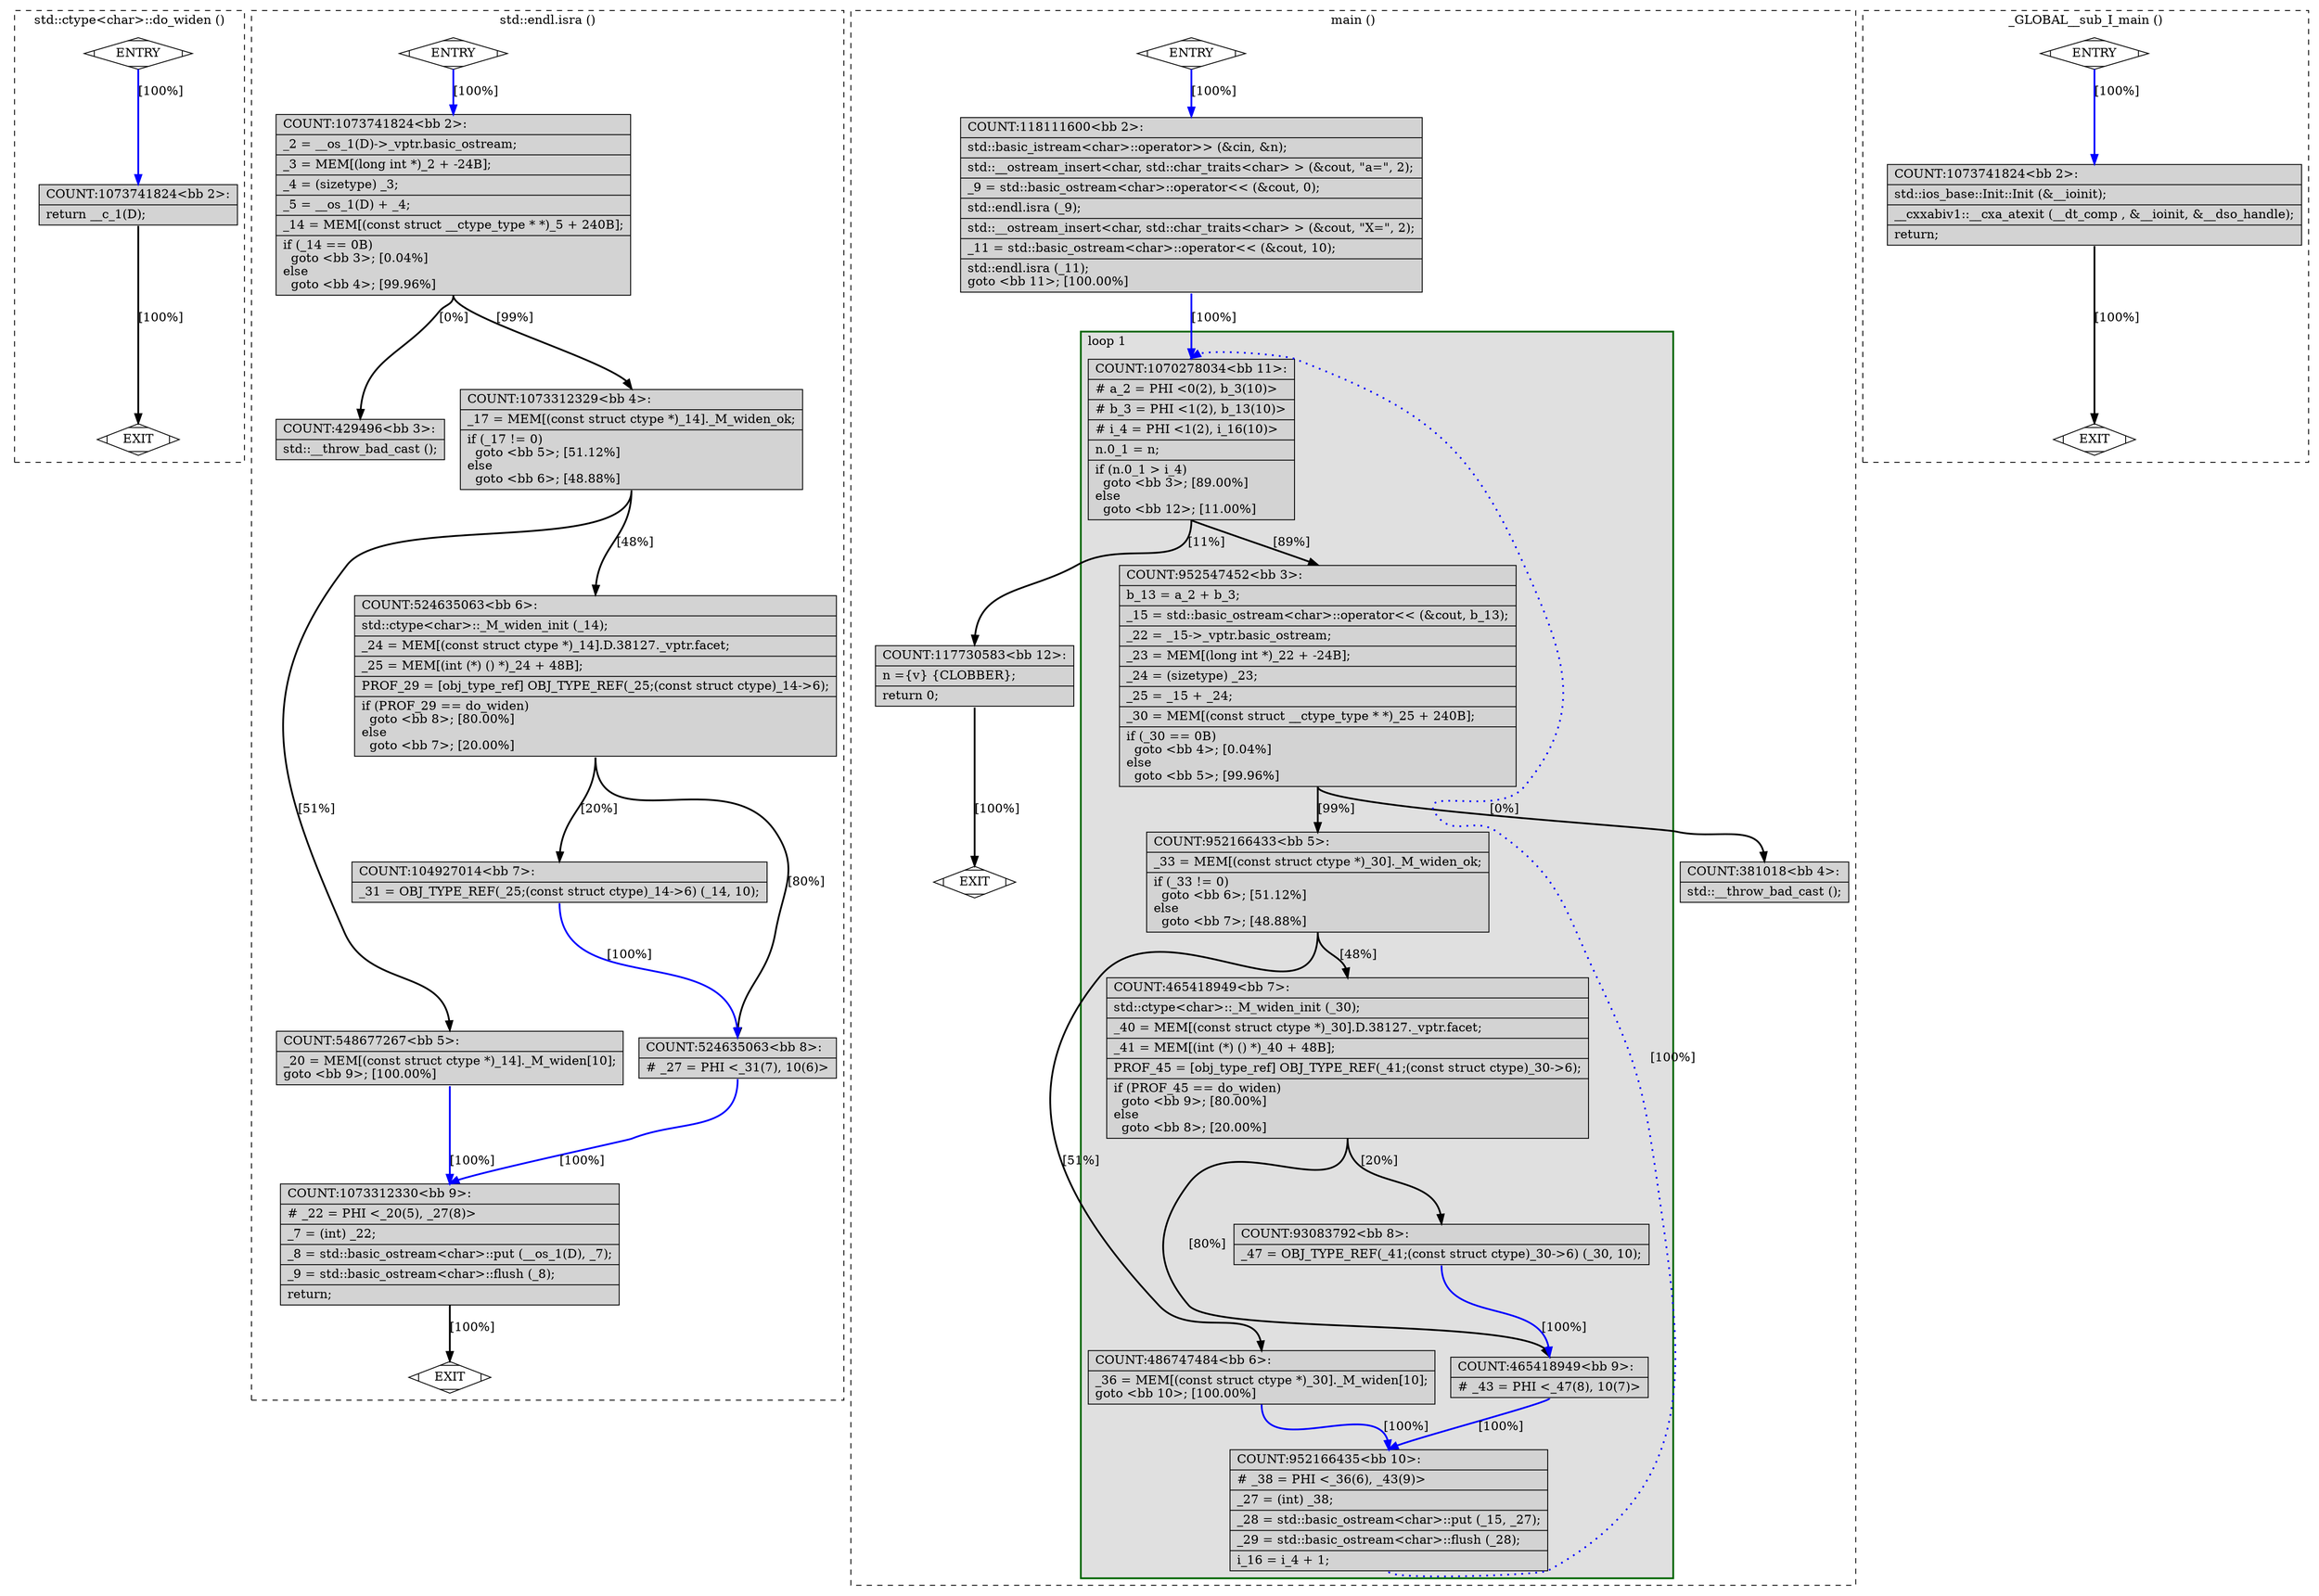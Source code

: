 digraph "a-fib.cpp.105t.alias" {
overlap=false;
subgraph "cluster_std::ctype<char>::do_widen" {
	style="dashed";
	color="black";
	label="std::ctype<char>::do_widen ()";
	fn_1565_basic_block_0 [shape=Mdiamond,style=filled,fillcolor=white,label="ENTRY"];

	fn_1565_basic_block_1 [shape=Mdiamond,style=filled,fillcolor=white,label="EXIT"];

	fn_1565_basic_block_2 [shape=record,style=filled,fillcolor=lightgrey,label="{COUNT:1073741824\<bb\ 2\>:\l\
|return\ __c_1(D);\l\
}"];

	fn_1565_basic_block_0:s -> fn_1565_basic_block_2:n [style="solid,bold",color=blue,weight=100,constraint=true,label="[100%]"];
	fn_1565_basic_block_2:s -> fn_1565_basic_block_1:n [style="solid,bold",color=black,weight=10,constraint=true,label="[100%]"];
	fn_1565_basic_block_0:s -> fn_1565_basic_block_1:n [style="invis",constraint=true];
}
subgraph "cluster_std::endl.isra" {
	style="dashed";
	color="black";
	label="std::endl.isra ()";
	fn_2306_basic_block_0 [shape=Mdiamond,style=filled,fillcolor=white,label="ENTRY"];

	fn_2306_basic_block_1 [shape=Mdiamond,style=filled,fillcolor=white,label="EXIT"];

	fn_2306_basic_block_2 [shape=record,style=filled,fillcolor=lightgrey,label="{COUNT:1073741824\<bb\ 2\>:\l\
|_2\ =\ __os_1(D)-\>_vptr.basic_ostream;\l\
|_3\ =\ MEM[(long\ int\ *)_2\ +\ -24B];\l\
|_4\ =\ (sizetype)\ _3;\l\
|_5\ =\ __os_1(D)\ +\ _4;\l\
|_14\ =\ MEM[(const\ struct\ __ctype_type\ *\ *)_5\ +\ 240B];\l\
|if\ (_14\ ==\ 0B)\l\
\ \ goto\ \<bb\ 3\>;\ [0.04%]\l\
else\l\
\ \ goto\ \<bb\ 4\>;\ [99.96%]\l\
}"];

	fn_2306_basic_block_3 [shape=record,style=filled,fillcolor=lightgrey,label="{COUNT:429496\<bb\ 3\>:\l\
|std::__throw_bad_cast\ ();\l\
}"];

	fn_2306_basic_block_4 [shape=record,style=filled,fillcolor=lightgrey,label="{COUNT:1073312329\<bb\ 4\>:\l\
|_17\ =\ MEM[(const\ struct\ ctype\ *)_14]._M_widen_ok;\l\
|if\ (_17\ !=\ 0)\l\
\ \ goto\ \<bb\ 5\>;\ [51.12%]\l\
else\l\
\ \ goto\ \<bb\ 6\>;\ [48.88%]\l\
}"];

	fn_2306_basic_block_5 [shape=record,style=filled,fillcolor=lightgrey,label="{COUNT:548677267\<bb\ 5\>:\l\
|_20\ =\ MEM[(const\ struct\ ctype\ *)_14]._M_widen[10];\l\
goto\ \<bb\ 9\>;\ [100.00%]\l\
}"];

	fn_2306_basic_block_6 [shape=record,style=filled,fillcolor=lightgrey,label="{COUNT:524635063\<bb\ 6\>:\l\
|std::ctype\<char\>::_M_widen_init\ (_14);\l\
|_24\ =\ MEM[(const\ struct\ ctype\ *)_14].D.38127._vptr.facet;\l\
|_25\ =\ MEM[(int\ (*)\ ()\ *)_24\ +\ 48B];\l\
|PROF_29\ =\ [obj_type_ref]\ OBJ_TYPE_REF(_25;(const\ struct\ ctype)_14-\>6);\l\
|if\ (PROF_29\ ==\ do_widen)\l\
\ \ goto\ \<bb\ 8\>;\ [80.00%]\l\
else\l\
\ \ goto\ \<bb\ 7\>;\ [20.00%]\l\
}"];

	fn_2306_basic_block_7 [shape=record,style=filled,fillcolor=lightgrey,label="{COUNT:104927014\<bb\ 7\>:\l\
|_31\ =\ OBJ_TYPE_REF(_25;(const\ struct\ ctype)_14-\>6)\ (_14,\ 10);\l\
}"];

	fn_2306_basic_block_8 [shape=record,style=filled,fillcolor=lightgrey,label="{COUNT:524635063\<bb\ 8\>:\l\
|#\ _27\ =\ PHI\ \<_31(7),\ 10(6)\>\l\
}"];

	fn_2306_basic_block_9 [shape=record,style=filled,fillcolor=lightgrey,label="{COUNT:1073312330\<bb\ 9\>:\l\
|#\ _22\ =\ PHI\ \<_20(5),\ _27(8)\>\l\
|_7\ =\ (int)\ _22;\l\
|_8\ =\ std::basic_ostream\<char\>::put\ (__os_1(D),\ _7);\l\
|_9\ =\ std::basic_ostream\<char\>::flush\ (_8);\l\
|return;\l\
}"];

	fn_2306_basic_block_0:s -> fn_2306_basic_block_2:n [style="solid,bold",color=blue,weight=100,constraint=true,label="[100%]"];
	fn_2306_basic_block_2:s -> fn_2306_basic_block_3:n [style="solid,bold",color=black,weight=10,constraint=true,label="[0%]"];
	fn_2306_basic_block_2:s -> fn_2306_basic_block_4:n [style="solid,bold",color=black,weight=10,constraint=true,label="[99%]"];
	fn_2306_basic_block_4:s -> fn_2306_basic_block_5:n [style="solid,bold",color=black,weight=10,constraint=true,label="[51%]"];
	fn_2306_basic_block_4:s -> fn_2306_basic_block_6:n [style="solid,bold",color=black,weight=10,constraint=true,label="[48%]"];
	fn_2306_basic_block_5:s -> fn_2306_basic_block_9:n [style="solid,bold",color=blue,weight=100,constraint=true,label="[100%]"];
	fn_2306_basic_block_6:s -> fn_2306_basic_block_8:n [style="solid,bold",color=black,weight=10,constraint=true,label="[80%]"];
	fn_2306_basic_block_6:s -> fn_2306_basic_block_7:n [style="solid,bold",color=black,weight=10,constraint=true,label="[20%]"];
	fn_2306_basic_block_7:s -> fn_2306_basic_block_8:n [style="solid,bold",color=blue,weight=100,constraint=true,label="[100%]"];
	fn_2306_basic_block_8:s -> fn_2306_basic_block_9:n [style="solid,bold",color=blue,weight=100,constraint=true,label="[100%]"];
	fn_2306_basic_block_9:s -> fn_2306_basic_block_1:n [style="solid,bold",color=black,weight=10,constraint=true,label="[100%]"];
	fn_2306_basic_block_0:s -> fn_2306_basic_block_1:n [style="invis",constraint=true];
}
subgraph "cluster_main" {
	style="dashed";
	color="black";
	label="main ()";
	subgraph cluster_1812_1 {
	style="filled";
	color="darkgreen";
	fillcolor="grey88";
	label="loop 1";
	labeljust=l;
	penwidth=2;
	fn_1812_basic_block_11 [shape=record,style=filled,fillcolor=lightgrey,label="{COUNT:1070278034\<bb\ 11\>:\l\
|#\ a_2\ =\ PHI\ \<0(2),\ b_3(10)\>\l\
|#\ b_3\ =\ PHI\ \<1(2),\ b_13(10)\>\l\
|#\ i_4\ =\ PHI\ \<1(2),\ i_16(10)\>\l\
|n.0_1\ =\ n;\l\
|if\ (n.0_1\ \>\ i_4)\l\
\ \ goto\ \<bb\ 3\>;\ [89.00%]\l\
else\l\
\ \ goto\ \<bb\ 12\>;\ [11.00%]\l\
}"];

	fn_1812_basic_block_3 [shape=record,style=filled,fillcolor=lightgrey,label="{COUNT:952547452\<bb\ 3\>:\l\
|b_13\ =\ a_2\ +\ b_3;\l\
|_15\ =\ std::basic_ostream\<char\>::operator\<\<\ (&cout,\ b_13);\l\
|_22\ =\ _15-\>_vptr.basic_ostream;\l\
|_23\ =\ MEM[(long\ int\ *)_22\ +\ -24B];\l\
|_24\ =\ (sizetype)\ _23;\l\
|_25\ =\ _15\ +\ _24;\l\
|_30\ =\ MEM[(const\ struct\ __ctype_type\ *\ *)_25\ +\ 240B];\l\
|if\ (_30\ ==\ 0B)\l\
\ \ goto\ \<bb\ 4\>;\ [0.04%]\l\
else\l\
\ \ goto\ \<bb\ 5\>;\ [99.96%]\l\
}"];

	fn_1812_basic_block_5 [shape=record,style=filled,fillcolor=lightgrey,label="{COUNT:952166433\<bb\ 5\>:\l\
|_33\ =\ MEM[(const\ struct\ ctype\ *)_30]._M_widen_ok;\l\
|if\ (_33\ !=\ 0)\l\
\ \ goto\ \<bb\ 6\>;\ [51.12%]\l\
else\l\
\ \ goto\ \<bb\ 7\>;\ [48.88%]\l\
}"];

	fn_1812_basic_block_6 [shape=record,style=filled,fillcolor=lightgrey,label="{COUNT:486747484\<bb\ 6\>:\l\
|_36\ =\ MEM[(const\ struct\ ctype\ *)_30]._M_widen[10];\l\
goto\ \<bb\ 10\>;\ [100.00%]\l\
}"];

	fn_1812_basic_block_7 [shape=record,style=filled,fillcolor=lightgrey,label="{COUNT:465418949\<bb\ 7\>:\l\
|std::ctype\<char\>::_M_widen_init\ (_30);\l\
|_40\ =\ MEM[(const\ struct\ ctype\ *)_30].D.38127._vptr.facet;\l\
|_41\ =\ MEM[(int\ (*)\ ()\ *)_40\ +\ 48B];\l\
|PROF_45\ =\ [obj_type_ref]\ OBJ_TYPE_REF(_41;(const\ struct\ ctype)_30-\>6);\l\
|if\ (PROF_45\ ==\ do_widen)\l\
\ \ goto\ \<bb\ 9\>;\ [80.00%]\l\
else\l\
\ \ goto\ \<bb\ 8\>;\ [20.00%]\l\
}"];

	fn_1812_basic_block_10 [shape=record,style=filled,fillcolor=lightgrey,label="{COUNT:952166435\<bb\ 10\>:\l\
|#\ _38\ =\ PHI\ \<_36(6),\ _43(9)\>\l\
|_27\ =\ (int)\ _38;\l\
|_28\ =\ std::basic_ostream\<char\>::put\ (_15,\ _27);\l\
|_29\ =\ std::basic_ostream\<char\>::flush\ (_28);\l\
|i_16\ =\ i_4\ +\ 1;\l\
}"];

	fn_1812_basic_block_9 [shape=record,style=filled,fillcolor=lightgrey,label="{COUNT:465418949\<bb\ 9\>:\l\
|#\ _43\ =\ PHI\ \<_47(8),\ 10(7)\>\l\
}"];

	fn_1812_basic_block_8 [shape=record,style=filled,fillcolor=lightgrey,label="{COUNT:93083792\<bb\ 8\>:\l\
|_47\ =\ OBJ_TYPE_REF(_41;(const\ struct\ ctype)_30-\>6)\ (_30,\ 10);\l\
}"];

	}
	fn_1812_basic_block_0 [shape=Mdiamond,style=filled,fillcolor=white,label="ENTRY"];

	fn_1812_basic_block_1 [shape=Mdiamond,style=filled,fillcolor=white,label="EXIT"];

	fn_1812_basic_block_2 [shape=record,style=filled,fillcolor=lightgrey,label="{COUNT:118111600\<bb\ 2\>:\l\
|std::basic_istream\<char\>::operator\>\>\ (&cin,\ &n);\l\
|std::__ostream_insert\<char,\ std::char_traits\<char\>\ \>\ (&cout,\ \"a=\",\ 2);\l\
|_9\ =\ std::basic_ostream\<char\>::operator\<\<\ (&cout,\ 0);\l\
|std::endl.isra\ (_9);\l\
|std::__ostream_insert\<char,\ std::char_traits\<char\>\ \>\ (&cout,\ \"X=\",\ 2);\l\
|_11\ =\ std::basic_ostream\<char\>::operator\<\<\ (&cout,\ 10);\l\
|std::endl.isra\ (_11);\l\
goto\ \<bb\ 11\>;\ [100.00%]\l\
}"];

	fn_1812_basic_block_4 [shape=record,style=filled,fillcolor=lightgrey,label="{COUNT:381018\<bb\ 4\>:\l\
|std::__throw_bad_cast\ ();\l\
}"];

	fn_1812_basic_block_12 [shape=record,style=filled,fillcolor=lightgrey,label="{COUNT:117730583\<bb\ 12\>:\l\
|n\ =\{v\}\ \{CLOBBER\};\l\
|return\ 0;\l\
}"];

	fn_1812_basic_block_0:s -> fn_1812_basic_block_2:n [style="solid,bold",color=blue,weight=100,constraint=true,label="[100%]"];
	fn_1812_basic_block_2:s -> fn_1812_basic_block_11:n [style="solid,bold",color=blue,weight=100,constraint=true,label="[100%]"];
	fn_1812_basic_block_3:s -> fn_1812_basic_block_4:n [style="solid,bold",color=black,weight=10,constraint=true,label="[0%]"];
	fn_1812_basic_block_3:s -> fn_1812_basic_block_5:n [style="solid,bold",color=black,weight=10,constraint=true,label="[99%]"];
	fn_1812_basic_block_5:s -> fn_1812_basic_block_6:n [style="solid,bold",color=black,weight=10,constraint=true,label="[51%]"];
	fn_1812_basic_block_5:s -> fn_1812_basic_block_7:n [style="solid,bold",color=black,weight=10,constraint=true,label="[48%]"];
	fn_1812_basic_block_6:s -> fn_1812_basic_block_10:n [style="solid,bold",color=blue,weight=100,constraint=true,label="[100%]"];
	fn_1812_basic_block_7:s -> fn_1812_basic_block_9:n [style="solid,bold",color=black,weight=10,constraint=true,label="[80%]"];
	fn_1812_basic_block_7:s -> fn_1812_basic_block_8:n [style="solid,bold",color=black,weight=10,constraint=true,label="[20%]"];
	fn_1812_basic_block_8:s -> fn_1812_basic_block_9:n [style="solid,bold",color=blue,weight=100,constraint=true,label="[100%]"];
	fn_1812_basic_block_9:s -> fn_1812_basic_block_10:n [style="solid,bold",color=blue,weight=100,constraint=true,label="[100%]"];
	fn_1812_basic_block_10:s -> fn_1812_basic_block_11:n [style="dotted,bold",color=blue,weight=10,constraint=false,label="[100%]"];
	fn_1812_basic_block_11:s -> fn_1812_basic_block_3:n [style="solid,bold",color=black,weight=10,constraint=true,label="[89%]"];
	fn_1812_basic_block_11:s -> fn_1812_basic_block_12:n [style="solid,bold",color=black,weight=10,constraint=true,label="[11%]"];
	fn_1812_basic_block_12:s -> fn_1812_basic_block_1:n [style="solid,bold",color=black,weight=10,constraint=true,label="[100%]"];
	fn_1812_basic_block_0:s -> fn_1812_basic_block_1:n [style="invis",constraint=true];
}
subgraph "cluster__GLOBAL__sub_I_main" {
	style="dashed";
	color="black";
	label="_GLOBAL__sub_I_main ()";
	fn_2302_basic_block_0 [shape=Mdiamond,style=filled,fillcolor=white,label="ENTRY"];

	fn_2302_basic_block_1 [shape=Mdiamond,style=filled,fillcolor=white,label="EXIT"];

	fn_2302_basic_block_2 [shape=record,style=filled,fillcolor=lightgrey,label="{COUNT:1073741824\<bb\ 2\>:\l\
|std::ios_base::Init::Init\ (&__ioinit);\l\
|__cxxabiv1::__cxa_atexit\ (__dt_comp\ ,\ &__ioinit,\ &__dso_handle);\l\
|return;\l\
}"];

	fn_2302_basic_block_0:s -> fn_2302_basic_block_2:n [style="solid,bold",color=blue,weight=100,constraint=true,label="[100%]"];
	fn_2302_basic_block_2:s -> fn_2302_basic_block_1:n [style="solid,bold",color=black,weight=10,constraint=true,label="[100%]"];
	fn_2302_basic_block_0:s -> fn_2302_basic_block_1:n [style="invis",constraint=true];
}
}

